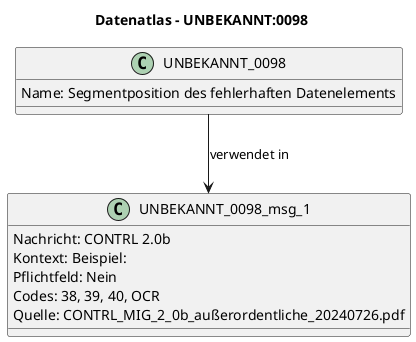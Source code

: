 @startuml
title Datenatlas – UNBEKANNT:0098
class UNBEKANNT_0098 {
  Name: Segmentposition des fehlerhaften Datenelements
}
class UNBEKANNT_0098_msg_1 {
  Nachricht: CONTRL 2.0b
  Kontext: Beispiel:
  Pflichtfeld: Nein
  Codes: 38, 39, 40, OCR
  Quelle: CONTRL_MIG_2_0b_außerordentliche_20240726.pdf
}
UNBEKANNT_0098 --> UNBEKANNT_0098_msg_1 : verwendet in
@enduml
